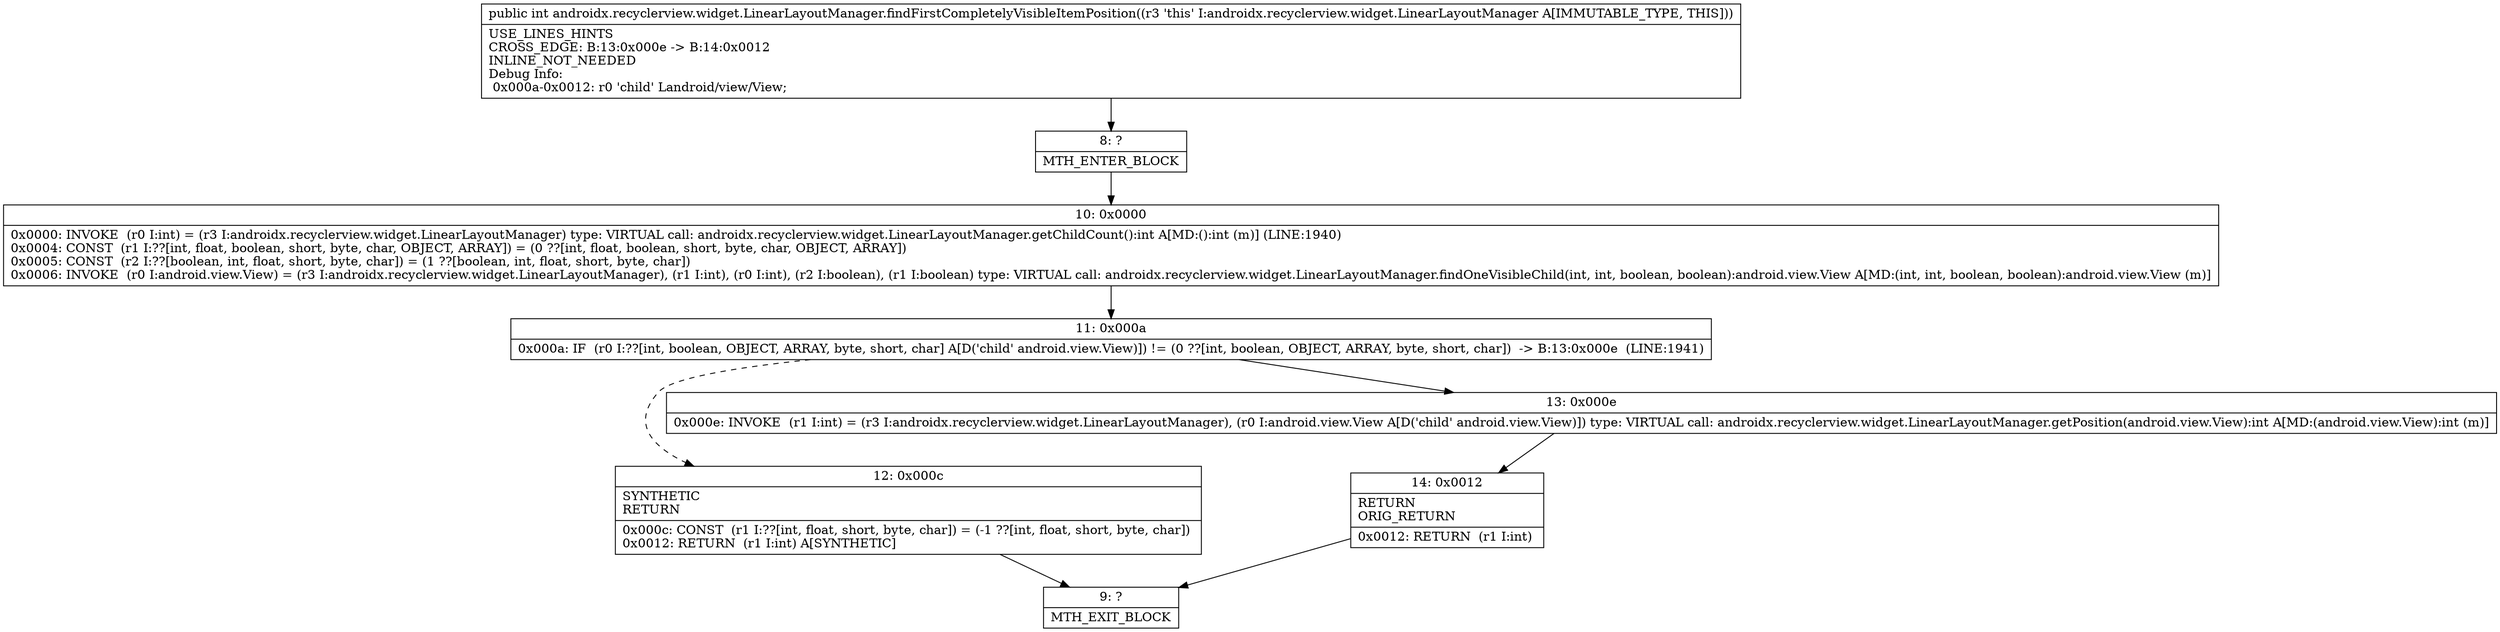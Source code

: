 digraph "CFG forandroidx.recyclerview.widget.LinearLayoutManager.findFirstCompletelyVisibleItemPosition()I" {
Node_8 [shape=record,label="{8\:\ ?|MTH_ENTER_BLOCK\l}"];
Node_10 [shape=record,label="{10\:\ 0x0000|0x0000: INVOKE  (r0 I:int) = (r3 I:androidx.recyclerview.widget.LinearLayoutManager) type: VIRTUAL call: androidx.recyclerview.widget.LinearLayoutManager.getChildCount():int A[MD:():int (m)] (LINE:1940)\l0x0004: CONST  (r1 I:??[int, float, boolean, short, byte, char, OBJECT, ARRAY]) = (0 ??[int, float, boolean, short, byte, char, OBJECT, ARRAY]) \l0x0005: CONST  (r2 I:??[boolean, int, float, short, byte, char]) = (1 ??[boolean, int, float, short, byte, char]) \l0x0006: INVOKE  (r0 I:android.view.View) = (r3 I:androidx.recyclerview.widget.LinearLayoutManager), (r1 I:int), (r0 I:int), (r2 I:boolean), (r1 I:boolean) type: VIRTUAL call: androidx.recyclerview.widget.LinearLayoutManager.findOneVisibleChild(int, int, boolean, boolean):android.view.View A[MD:(int, int, boolean, boolean):android.view.View (m)]\l}"];
Node_11 [shape=record,label="{11\:\ 0x000a|0x000a: IF  (r0 I:??[int, boolean, OBJECT, ARRAY, byte, short, char] A[D('child' android.view.View)]) != (0 ??[int, boolean, OBJECT, ARRAY, byte, short, char])  \-\> B:13:0x000e  (LINE:1941)\l}"];
Node_12 [shape=record,label="{12\:\ 0x000c|SYNTHETIC\lRETURN\l|0x000c: CONST  (r1 I:??[int, float, short, byte, char]) = (\-1 ??[int, float, short, byte, char]) \l0x0012: RETURN  (r1 I:int) A[SYNTHETIC]\l}"];
Node_9 [shape=record,label="{9\:\ ?|MTH_EXIT_BLOCK\l}"];
Node_13 [shape=record,label="{13\:\ 0x000e|0x000e: INVOKE  (r1 I:int) = (r3 I:androidx.recyclerview.widget.LinearLayoutManager), (r0 I:android.view.View A[D('child' android.view.View)]) type: VIRTUAL call: androidx.recyclerview.widget.LinearLayoutManager.getPosition(android.view.View):int A[MD:(android.view.View):int (m)]\l}"];
Node_14 [shape=record,label="{14\:\ 0x0012|RETURN\lORIG_RETURN\l|0x0012: RETURN  (r1 I:int) \l}"];
MethodNode[shape=record,label="{public int androidx.recyclerview.widget.LinearLayoutManager.findFirstCompletelyVisibleItemPosition((r3 'this' I:androidx.recyclerview.widget.LinearLayoutManager A[IMMUTABLE_TYPE, THIS]))  | USE_LINES_HINTS\lCROSS_EDGE: B:13:0x000e \-\> B:14:0x0012\lINLINE_NOT_NEEDED\lDebug Info:\l  0x000a\-0x0012: r0 'child' Landroid\/view\/View;\l}"];
MethodNode -> Node_8;Node_8 -> Node_10;
Node_10 -> Node_11;
Node_11 -> Node_12[style=dashed];
Node_11 -> Node_13;
Node_12 -> Node_9;
Node_13 -> Node_14;
Node_14 -> Node_9;
}

